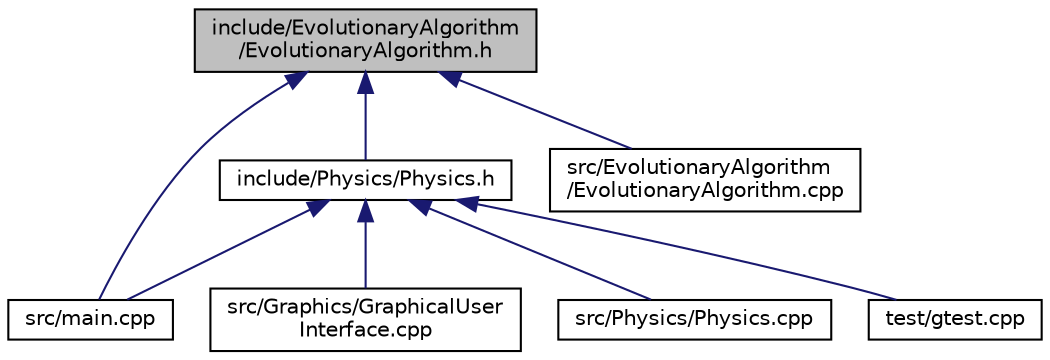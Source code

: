 digraph "include/EvolutionaryAlgorithm/EvolutionaryAlgorithm.h"
{
  edge [fontname="Helvetica",fontsize="10",labelfontname="Helvetica",labelfontsize="10"];
  node [fontname="Helvetica",fontsize="10",shape=record];
  Node6 [label="include/EvolutionaryAlgorithm\l/EvolutionaryAlgorithm.h",height=0.2,width=0.4,color="black", fillcolor="grey75", style="filled", fontcolor="black"];
  Node6 -> Node7 [dir="back",color="midnightblue",fontsize="10",style="solid"];
  Node7 [label="include/Physics/Physics.h",height=0.2,width=0.4,color="black", fillcolor="white", style="filled",URL="$Physics_8h.html"];
  Node7 -> Node8 [dir="back",color="midnightblue",fontsize="10",style="solid"];
  Node8 [label="src/Graphics/GraphicalUser\lInterface.cpp",height=0.2,width=0.4,color="black", fillcolor="white", style="filled",URL="$GraphicalUserInterface_8cpp.html"];
  Node7 -> Node9 [dir="back",color="midnightblue",fontsize="10",style="solid"];
  Node9 [label="src/main.cpp",height=0.2,width=0.4,color="black", fillcolor="white", style="filled",URL="$main_8cpp.html"];
  Node7 -> Node10 [dir="back",color="midnightblue",fontsize="10",style="solid"];
  Node10 [label="src/Physics/Physics.cpp",height=0.2,width=0.4,color="black", fillcolor="white", style="filled",URL="$Physics_8cpp.html"];
  Node7 -> Node11 [dir="back",color="midnightblue",fontsize="10",style="solid"];
  Node11 [label="test/gtest.cpp",height=0.2,width=0.4,color="black", fillcolor="white", style="filled",URL="$gtest_8cpp.html"];
  Node6 -> Node12 [dir="back",color="midnightblue",fontsize="10",style="solid"];
  Node12 [label="src/EvolutionaryAlgorithm\l/EvolutionaryAlgorithm.cpp",height=0.2,width=0.4,color="black", fillcolor="white", style="filled",URL="$EvolutionaryAlgorithm_8cpp.html"];
  Node6 -> Node9 [dir="back",color="midnightblue",fontsize="10",style="solid"];
}
